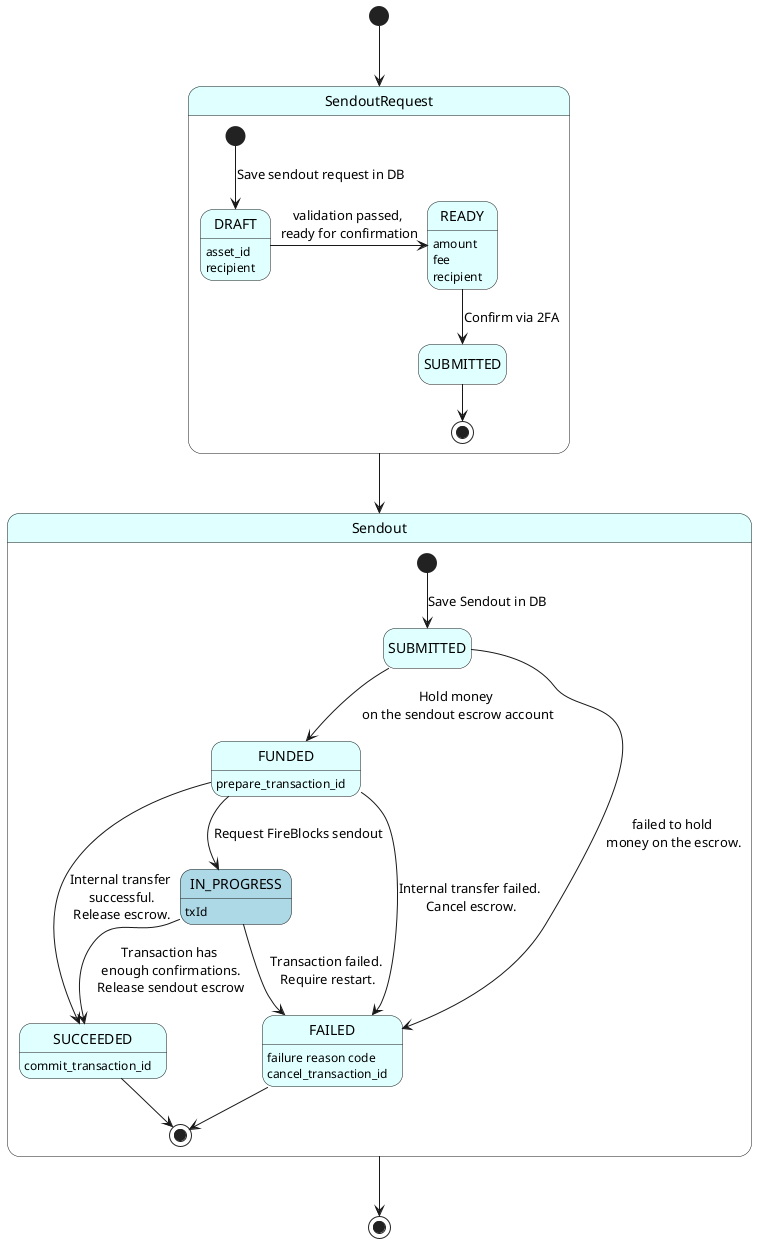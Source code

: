 
@startuml

skinparam state {
    BackgroundColor LightCyan
    BackgroundColor<< onchain >> LightBlue
}
hide empty description

[*] --> SendoutRequest

state SendoutRequest {
    state SENDREQ as "SUBMITTED"
    [*] --> DRAFT : Save sendout request in DB
    DRAFT: asset_id
    DRAFT: recipient

    DRAFT -right-> READY : validation passed, \nready for confirmation
    READY : amount
    READY : fee
    READY : recipient

    READY --> SENDREQ : Confirm via 2FA
    SENDREQ --> [*]
}
SendoutRequest --> Sendout

state Sendout {
    state SUBMITTED as "SUBMITTED"
    [*] --> SUBMITTED : Save Sendout in DB
    SUBMITTED --> FUNDED : Hold money \non the sendout escrow account
    SUBMITTED --> FAILED : failed to hold\n money on the escrow.
    FUNDED --> IN_PROGRESS <<onchain>>: Request FireBlocks sendout
    FUNDED --> SUCCEEDED : Internal transfer\n successful.\n Release escrow.
    FUNDED --> FAILED : Internal transfer failed.\n Cancel escrow.

    IN_PROGRESS : txId
    IN_PROGRESS --> SUCCEEDED : Transaction has\n enough confirmations.\n Release sendout escrow
    IN_PROGRESS --> FAILED: Transaction failed.\n Require restart.

    FUNDED : prepare_transaction_id
    SUCCEEDED: commit_transaction_id
    FAILED : failure reason code
    FAILED : cancel_transaction_id
    SUCCEEDED --> [*]
    FAILED --> [*]
}
Sendout --> [*]

@enduml